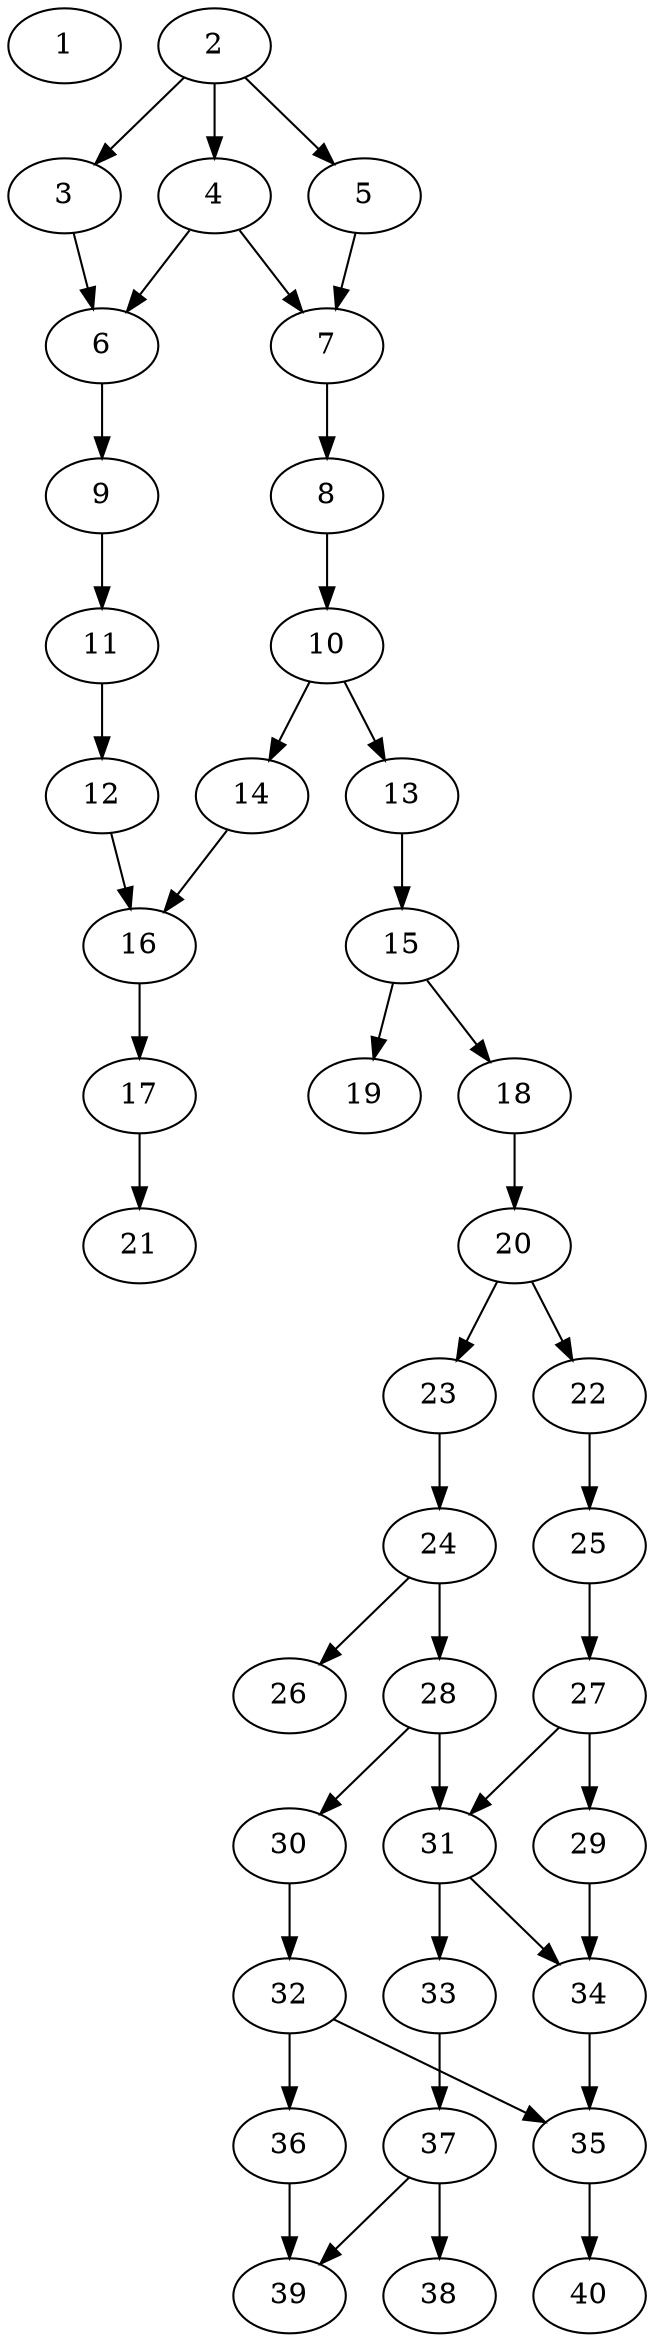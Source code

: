 // DAG automatically generated by daggen at Thu Oct  3 14:06:49 2019
// ./daggen --dot -n 40 --ccr 0.3 --fat 0.3 --regular 0.7 --density 0.5 --mindata 5242880 --maxdata 52428800 
digraph G {
  1 [size="66020693", alpha="0.00", expect_size="19806208"] 
  2 [size="101713920", alpha="0.07", expect_size="30514176"] 
  2 -> 3 [size ="30514176"]
  2 -> 4 [size ="30514176"]
  2 -> 5 [size ="30514176"]
  3 [size="169052160", alpha="0.18", expect_size="50715648"] 
  3 -> 6 [size ="50715648"]
  4 [size="48377173", alpha="0.19", expect_size="14513152"] 
  4 -> 6 [size ="14513152"]
  4 -> 7 [size ="14513152"]
  5 [size="69785600", alpha="0.15", expect_size="20935680"] 
  5 -> 7 [size ="20935680"]
  6 [size="118166187", alpha="0.03", expect_size="35449856"] 
  6 -> 9 [size ="35449856"]
  7 [size="21084160", alpha="0.16", expect_size="6325248"] 
  7 -> 8 [size ="6325248"]
  8 [size="63235413", alpha="0.03", expect_size="18970624"] 
  8 -> 10 [size ="18970624"]
  9 [size="97931947", alpha="0.14", expect_size="29379584"] 
  9 -> 11 [size ="29379584"]
  10 [size="57545387", alpha="0.10", expect_size="17263616"] 
  10 -> 13 [size ="17263616"]
  10 -> 14 [size ="17263616"]
  11 [size="26036907", alpha="0.04", expect_size="7811072"] 
  11 -> 12 [size ="7811072"]
  12 [size="26053973", alpha="0.00", expect_size="7816192"] 
  12 -> 16 [size ="7816192"]
  13 [size="82479787", alpha="0.04", expect_size="24743936"] 
  13 -> 15 [size ="24743936"]
  14 [size="63713280", alpha="0.12", expect_size="19113984"] 
  14 -> 16 [size ="19113984"]
  15 [size="52305920", alpha="0.14", expect_size="15691776"] 
  15 -> 18 [size ="15691776"]
  15 -> 19 [size ="15691776"]
  16 [size="171636053", alpha="0.08", expect_size="51490816"] 
  16 -> 17 [size ="51490816"]
  17 [size="37365760", alpha="0.03", expect_size="11209728"] 
  17 -> 21 [size ="11209728"]
  18 [size="166287360", alpha="0.12", expect_size="49886208"] 
  18 -> 20 [size ="49886208"]
  19 [size="34665813", alpha="0.05", expect_size="10399744"] 
  20 [size="144885760", alpha="0.09", expect_size="43465728"] 
  20 -> 22 [size ="43465728"]
  20 -> 23 [size ="43465728"]
  21 [size="63761067", alpha="0.20", expect_size="19128320"] 
  22 [size="92832427", alpha="0.01", expect_size="27849728"] 
  22 -> 25 [size ="27849728"]
  23 [size="95163733", alpha="0.01", expect_size="28549120"] 
  23 -> 24 [size ="28549120"]
  24 [size="126805333", alpha="0.05", expect_size="38041600"] 
  24 -> 26 [size ="38041600"]
  24 -> 28 [size ="38041600"]
  25 [size="63563093", alpha="0.16", expect_size="19068928"] 
  25 -> 27 [size ="19068928"]
  26 [size="18373973", alpha="0.20", expect_size="5512192"] 
  27 [size="84029440", alpha="0.04", expect_size="25208832"] 
  27 -> 29 [size ="25208832"]
  27 -> 31 [size ="25208832"]
  28 [size="105328640", alpha="0.14", expect_size="31598592"] 
  28 -> 30 [size ="31598592"]
  28 -> 31 [size ="31598592"]
  29 [size="42052267", alpha="0.14", expect_size="12615680"] 
  29 -> 34 [size ="12615680"]
  30 [size="83384320", alpha="0.19", expect_size="25015296"] 
  30 -> 32 [size ="25015296"]
  31 [size="157098667", alpha="0.06", expect_size="47129600"] 
  31 -> 33 [size ="47129600"]
  31 -> 34 [size ="47129600"]
  32 [size="154446507", alpha="0.13", expect_size="46333952"] 
  32 -> 35 [size ="46333952"]
  32 -> 36 [size ="46333952"]
  33 [size="159675733", alpha="0.09", expect_size="47902720"] 
  33 -> 37 [size ="47902720"]
  34 [size="167072427", alpha="0.10", expect_size="50121728"] 
  34 -> 35 [size ="50121728"]
  35 [size="50254507", alpha="0.16", expect_size="15076352"] 
  35 -> 40 [size ="15076352"]
  36 [size="18821120", alpha="0.02", expect_size="5646336"] 
  36 -> 39 [size ="5646336"]
  37 [size="173462187", alpha="0.10", expect_size="52038656"] 
  37 -> 38 [size ="52038656"]
  37 -> 39 [size ="52038656"]
  38 [size="45929813", alpha="0.17", expect_size="13778944"] 
  39 [size="153838933", alpha="0.06", expect_size="46151680"] 
  40 [size="105796267", alpha="0.12", expect_size="31738880"] 
}

